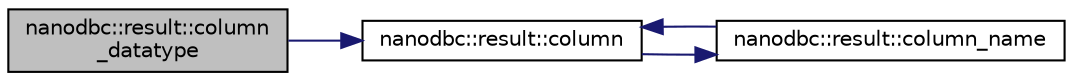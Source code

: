 digraph "nanodbc::result::column_datatype"
{
 // LATEX_PDF_SIZE
  edge [fontname="Helvetica",fontsize="10",labelfontname="Helvetica",labelfontsize="10"];
  node [fontname="Helvetica",fontsize="10",shape=record];
  rankdir="LR";
  Node45 [label="nanodbc::result::column\l_datatype",height=0.2,width=0.4,color="black", fillcolor="grey75", style="filled", fontcolor="black",tooltip="Returns a identifying integer value representing the SQL type of this column."];
  Node45 -> Node46 [color="midnightblue",fontsize="10",style="solid",fontname="Helvetica"];
  Node46 [label="nanodbc::result::column",height=0.2,width=0.4,color="black", fillcolor="white", style="filled",URL="$classnanodbc_1_1result.html#ae4e254b2db63c65473cc058de3d5a844",tooltip="Returns the column number of the specified column name."];
  Node46 -> Node47 [color="midnightblue",fontsize="10",style="solid",fontname="Helvetica"];
  Node47 [label="nanodbc::result::column_name",height=0.2,width=0.4,color="black", fillcolor="white", style="filled",URL="$classnanodbc_1_1result.html#a2bd3fc4e416108960c4191b2cbba256b",tooltip="Returns the name of the specified column."];
  Node47 -> Node46 [color="midnightblue",fontsize="10",style="solid",fontname="Helvetica"];
}
